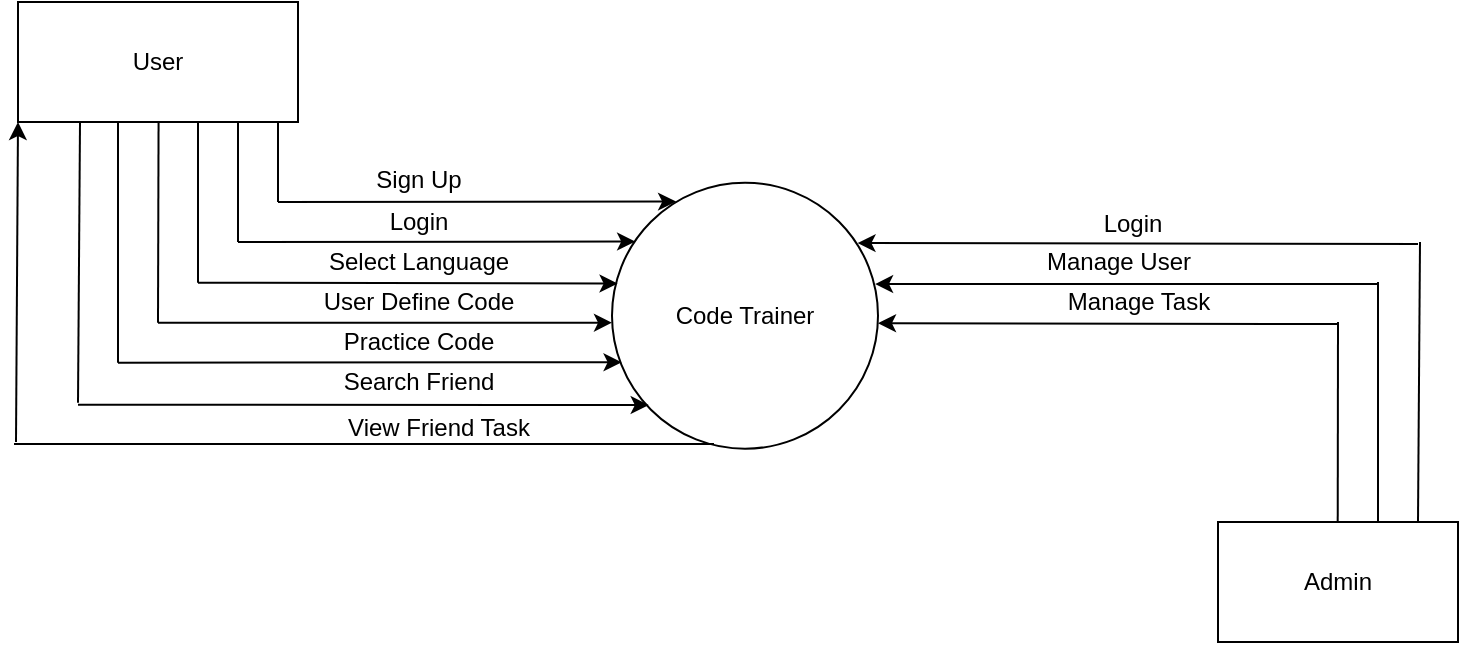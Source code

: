 <mxfile version="12.6.1" type="device"><diagram id="cX5ejl7c5IZXhdvJl9Qn" name="Page-1"><mxGraphModel dx="1038" dy="548" grid="1" gridSize="10" guides="1" tooltips="1" connect="1" arrows="1" fold="1" page="1" pageScale="1" pageWidth="827" pageHeight="1169" math="0" shadow="0"><root><mxCell id="0"/><mxCell id="1" parent="0"/><mxCell id="4uypnv4S44E78Vftcf2V-5" value="Code Trainer" style="ellipse;whiteSpace=wrap;html=1;aspect=fixed;" parent="1" vertex="1"><mxGeometry x="337" y="230.36" width="133" height="133" as="geometry"/></mxCell><mxCell id="4uypnv4S44E78Vftcf2V-6" value="Admin" style="rounded=0;whiteSpace=wrap;html=1;" parent="1" vertex="1"><mxGeometry x="640" y="400" width="120" height="60" as="geometry"/></mxCell><mxCell id="4uypnv4S44E78Vftcf2V-7" value="User" style="rounded=0;whiteSpace=wrap;html=1;" parent="1" vertex="1"><mxGeometry x="40" y="140" width="140" height="60" as="geometry"/></mxCell><mxCell id="4uypnv4S44E78Vftcf2V-13" value="" style="endArrow=classic;html=1;entryX=0.138;entryY=0.836;entryDx=0;entryDy=0;entryPerimeter=0;" parent="1" target="4uypnv4S44E78Vftcf2V-5" edge="1"><mxGeometry width="50" height="50" relative="1" as="geometry"><mxPoint x="70" y="341.36" as="sourcePoint"/><mxPoint x="350" y="340.36" as="targetPoint"/><Array as="points"/></mxGeometry></mxCell><mxCell id="4uypnv4S44E78Vftcf2V-14" value="" style="endArrow=none;html=1;" parent="1" edge="1"><mxGeometry width="50" height="50" relative="1" as="geometry"><mxPoint x="70" y="340.36" as="sourcePoint"/><mxPoint x="71" y="200.36" as="targetPoint"/></mxGeometry></mxCell><mxCell id="4uypnv4S44E78Vftcf2V-15" value="" style="endArrow=none;html=1;" parent="1" edge="1"><mxGeometry width="50" height="50" relative="1" as="geometry"><mxPoint x="90" y="320.36" as="sourcePoint"/><mxPoint x="90" y="200.36" as="targetPoint"/></mxGeometry></mxCell><mxCell id="dsCAGxnXBiVLzP-rUHZS-1" value="" style="endArrow=classic;html=1;entryX=0.036;entryY=0.675;entryDx=0;entryDy=0;entryPerimeter=0;" parent="1" target="4uypnv4S44E78Vftcf2V-5" edge="1"><mxGeometry width="50" height="50" relative="1" as="geometry"><mxPoint x="90" y="320.36" as="sourcePoint"/><mxPoint x="337" y="320.36" as="targetPoint"/></mxGeometry></mxCell><mxCell id="dsCAGxnXBiVLzP-rUHZS-2" value="" style="endArrow=classic;html=1;" parent="1" edge="1"><mxGeometry width="50" height="50" relative="1" as="geometry"><mxPoint x="110" y="300.36" as="sourcePoint"/><mxPoint x="337" y="300.36" as="targetPoint"/></mxGeometry></mxCell><mxCell id="dsCAGxnXBiVLzP-rUHZS-3" value="" style="endArrow=none;html=1;entryX=0.669;entryY=0.994;entryDx=0;entryDy=0;entryPerimeter=0;" parent="1" edge="1"><mxGeometry width="50" height="50" relative="1" as="geometry"><mxPoint x="110" y="300.36" as="sourcePoint"/><mxPoint x="110.28" y="200" as="targetPoint"/></mxGeometry></mxCell><mxCell id="dsCAGxnXBiVLzP-rUHZS-4" value="" style="endArrow=classic;html=1;entryX=0.021;entryY=0.379;entryDx=0;entryDy=0;entryPerimeter=0;" parent="1" target="4uypnv4S44E78Vftcf2V-5" edge="1"><mxGeometry width="50" height="50" relative="1" as="geometry"><mxPoint x="130" y="280.36" as="sourcePoint"/><mxPoint x="337" y="280.36" as="targetPoint"/></mxGeometry></mxCell><mxCell id="dsCAGxnXBiVLzP-rUHZS-6" value="" style="endArrow=none;html=1;" parent="1" edge="1"><mxGeometry width="50" height="50" relative="1" as="geometry"><mxPoint x="130" y="280.36" as="sourcePoint"/><mxPoint x="130" y="200.36" as="targetPoint"/></mxGeometry></mxCell><mxCell id="dsCAGxnXBiVLzP-rUHZS-7" value="" style="endArrow=none;html=1;" parent="1" edge="1"><mxGeometry width="50" height="50" relative="1" as="geometry"><mxPoint x="150" y="260" as="sourcePoint"/><mxPoint x="150" y="200" as="targetPoint"/></mxGeometry></mxCell><mxCell id="dsCAGxnXBiVLzP-rUHZS-8" value="" style="endArrow=classic;html=1;entryX=0.087;entryY=0.221;entryDx=0;entryDy=0;entryPerimeter=0;" parent="1" target="4uypnv4S44E78Vftcf2V-5" edge="1"><mxGeometry width="50" height="50" relative="1" as="geometry"><mxPoint x="150" y="260" as="sourcePoint"/><mxPoint x="340" y="259" as="targetPoint"/></mxGeometry></mxCell><mxCell id="dsCAGxnXBiVLzP-rUHZS-9" value="" style="endArrow=none;html=1;" parent="1" edge="1"><mxGeometry width="50" height="50" relative="1" as="geometry"><mxPoint x="170" y="240" as="sourcePoint"/><mxPoint x="170" y="200" as="targetPoint"/></mxGeometry></mxCell><mxCell id="dsCAGxnXBiVLzP-rUHZS-11" value="" style="endArrow=classic;html=1;entryX=0.241;entryY=0.071;entryDx=0;entryDy=0;entryPerimeter=0;" parent="1" target="4uypnv4S44E78Vftcf2V-5" edge="1"><mxGeometry width="50" height="50" relative="1" as="geometry"><mxPoint x="170" y="240" as="sourcePoint"/><mxPoint x="350" y="239" as="targetPoint"/></mxGeometry></mxCell><mxCell id="w58oXepG5qsLSqyH96Mg-1" value="Sign Up" style="text;html=1;align=center;verticalAlign=middle;resizable=0;points=[];labelBackgroundColor=#ffffff;" parent="dsCAGxnXBiVLzP-rUHZS-11" vertex="1" connectable="0"><mxGeometry x="-0.327" y="-1" relative="1" as="geometry"><mxPoint x="3" y="-12.57" as="offset"/></mxGeometry></mxCell><mxCell id="dsCAGxnXBiVLzP-rUHZS-35" value="" style="endArrow=none;html=1;" parent="1" edge="1"><mxGeometry width="50" height="50" relative="1" as="geometry"><mxPoint x="720" y="400" as="sourcePoint"/><mxPoint x="720" y="280" as="targetPoint"/><Array as="points"><mxPoint x="720" y="370"/></Array></mxGeometry></mxCell><mxCell id="dsCAGxnXBiVLzP-rUHZS-36" value="" style="endArrow=classic;html=1;entryX=0.923;entryY=0.227;entryDx=0;entryDy=0;entryPerimeter=0;" parent="1" target="4uypnv4S44E78Vftcf2V-5" edge="1"><mxGeometry width="50" height="50" relative="1" as="geometry"><mxPoint x="740" y="261" as="sourcePoint"/><mxPoint x="530" y="260.25" as="targetPoint"/></mxGeometry></mxCell><mxCell id="dsCAGxnXBiVLzP-rUHZS-37" value="" style="endArrow=none;html=1;" parent="1" edge="1"><mxGeometry width="50" height="50" relative="1" as="geometry"><mxPoint x="700" y="300" as="sourcePoint"/><mxPoint x="699.86" y="400" as="targetPoint"/></mxGeometry></mxCell><mxCell id="dsCAGxnXBiVLzP-rUHZS-38" value="" style="endArrow=classic;html=1;entryX=0.989;entryY=0.381;entryDx=0;entryDy=0;entryPerimeter=0;" parent="1" target="4uypnv4S44E78Vftcf2V-5" edge="1"><mxGeometry width="50" height="50" relative="1" as="geometry"><mxPoint x="719.793" y="281.017" as="sourcePoint"/><mxPoint x="510" y="280.61" as="targetPoint"/></mxGeometry></mxCell><mxCell id="dsCAGxnXBiVLzP-rUHZS-40" value="" style="endArrow=classic;html=1;entryX=1;entryY=0.528;entryDx=0;entryDy=0;entryPerimeter=0;" parent="1" target="4uypnv4S44E78Vftcf2V-5" edge="1"><mxGeometry width="50" height="50" relative="1" as="geometry"><mxPoint x="700" y="301" as="sourcePoint"/><mxPoint x="490" y="300.61" as="targetPoint"/></mxGeometry></mxCell><mxCell id="dsCAGxnXBiVLzP-rUHZS-43" value="" style="endArrow=none;html=1;" parent="1" edge="1"><mxGeometry width="50" height="50" relative="1" as="geometry"><mxPoint x="741" y="260" as="sourcePoint"/><mxPoint x="740" y="400" as="targetPoint"/></mxGeometry></mxCell><mxCell id="w58oXepG5qsLSqyH96Mg-2" value="Login" style="text;html=1;align=center;verticalAlign=middle;resizable=0;points=[];autosize=1;" parent="1" vertex="1"><mxGeometry x="215" y="240" width="50" height="20" as="geometry"/></mxCell><mxCell id="w58oXepG5qsLSqyH96Mg-3" value="Select Language" style="text;html=1;align=center;verticalAlign=middle;resizable=0;points=[];autosize=1;" parent="1" vertex="1"><mxGeometry x="180" y="260" width="120" height="20" as="geometry"/></mxCell><mxCell id="w58oXepG5qsLSqyH96Mg-6" value="User Define Code" style="text;html=1;align=center;verticalAlign=middle;resizable=0;points=[];autosize=1;" parent="1" vertex="1"><mxGeometry x="180" y="280" width="120" height="20" as="geometry"/></mxCell><mxCell id="w58oXepG5qsLSqyH96Mg-7" value="Practice Code" style="text;html=1;align=center;verticalAlign=middle;resizable=0;points=[];autosize=1;" parent="1" vertex="1"><mxGeometry x="190" y="300" width="100" height="20" as="geometry"/></mxCell><mxCell id="w58oXepG5qsLSqyH96Mg-8" value="Search Friend" style="text;html=1;align=center;verticalAlign=middle;resizable=0;points=[];autosize=1;" parent="1" vertex="1"><mxGeometry x="190" y="320" width="100" height="20" as="geometry"/></mxCell><mxCell id="w58oXepG5qsLSqyH96Mg-9" value="View Friend Task" style="text;html=1;align=center;verticalAlign=middle;resizable=0;points=[];autosize=1;" parent="1" vertex="1"><mxGeometry x="190" y="343.36" width="120" height="20" as="geometry"/></mxCell><mxCell id="w58oXepG5qsLSqyH96Mg-10" value="" style="endArrow=classic;html=1;entryX=0;entryY=1;entryDx=0;entryDy=0;" parent="1" target="4uypnv4S44E78Vftcf2V-7" edge="1"><mxGeometry width="50" height="50" relative="1" as="geometry"><mxPoint x="39" y="360" as="sourcePoint"/><mxPoint x="90" y="480" as="targetPoint"/></mxGeometry></mxCell><mxCell id="w58oXepG5qsLSqyH96Mg-11" value="" style="endArrow=none;html=1;" parent="1" edge="1"><mxGeometry width="50" height="50" relative="1" as="geometry"><mxPoint x="38" y="361" as="sourcePoint"/><mxPoint x="388" y="361" as="targetPoint"/></mxGeometry></mxCell><mxCell id="w58oXepG5qsLSqyH96Mg-13" value="Login" style="text;html=1;align=center;verticalAlign=middle;resizable=0;points=[];labelBackgroundColor=#ffffff;" parent="1" vertex="1" connectable="0"><mxGeometry x="590.001" y="268.004" as="geometry"><mxPoint x="7" y="-17.57" as="offset"/></mxGeometry></mxCell><mxCell id="w58oXepG5qsLSqyH96Mg-14" value="Manage User" style="text;html=1;align=center;verticalAlign=middle;resizable=0;points=[];autosize=1;" parent="1" vertex="1"><mxGeometry x="540" y="260" width="100" height="20" as="geometry"/></mxCell><mxCell id="w58oXepG5qsLSqyH96Mg-15" value="Manage Task" style="text;html=1;align=center;verticalAlign=middle;resizable=0;points=[];autosize=1;" parent="1" vertex="1"><mxGeometry x="555" y="280" width="90" height="20" as="geometry"/></mxCell></root></mxGraphModel></diagram></mxfile>